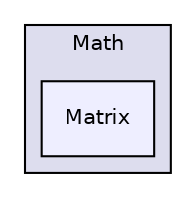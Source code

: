 digraph "Matrix" {
  compound=true
  node [ fontsize="10", fontname="Helvetica"];
  edge [ labelfontsize="10", labelfontname="Helvetica"];
  subgraph clusterdir_8bc00a9cb30ca1e40042375383f4ee65 {
    graph [ bgcolor="#ddddee", pencolor="black", label="Math" fontname="Helvetica", fontsize="10", URL="dir_8bc00a9cb30ca1e40042375383f4ee65.html"]
  dir_11cdd0d8cbd2e125d352eb6799b968e1 [shape=box, label="Matrix", style="filled", fillcolor="#eeeeff", pencolor="black", URL="dir_11cdd0d8cbd2e125d352eb6799b968e1.html"];
  }
}
